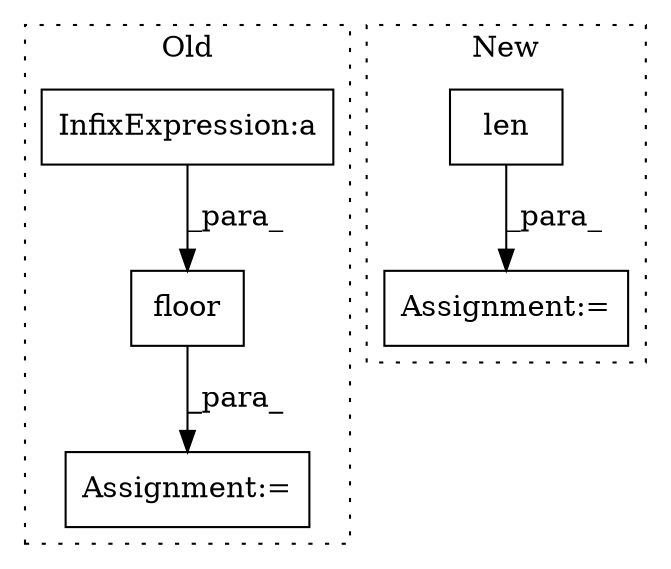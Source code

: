 digraph G {
subgraph cluster0 {
1 [label="floor" a="32" s="3256,3279" l="6,1" shape="box"];
3 [label="Assignment:=" a="7" s="3250" l="1" shape="box"];
4 [label="InfixExpression:a" a="27" s="3265" l="3" shape="box"];
label = "Old";
style="dotted";
}
subgraph cluster1 {
2 [label="len" a="32" s="4308,4328" l="4,1" shape="box"];
5 [label="Assignment:=" a="7" s="4293" l="1" shape="box"];
label = "New";
style="dotted";
}
1 -> 3 [label="_para_"];
2 -> 5 [label="_para_"];
4 -> 1 [label="_para_"];
}